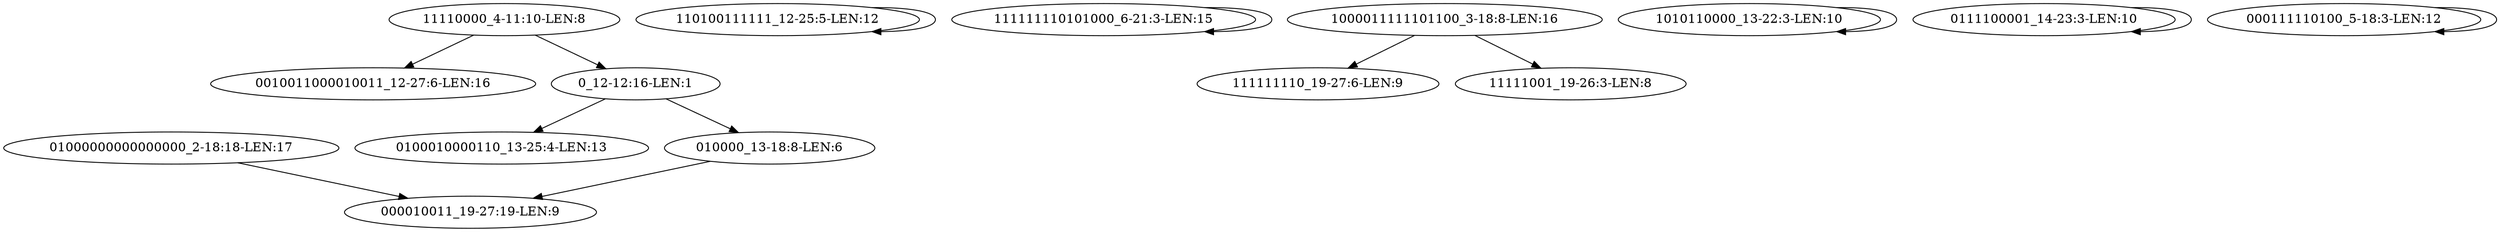 digraph G {
    "01000000000000000_2-18:18-LEN:17" -> "000010011_19-27:19-LEN:9";
    "110100111111_12-25:5-LEN:12" -> "110100111111_12-25:5-LEN:12";
    "111111110101000_6-21:3-LEN:15" -> "111111110101000_6-21:3-LEN:15";
    "1000011111101100_3-18:8-LEN:16" -> "111111110_19-27:6-LEN:9";
    "1000011111101100_3-18:8-LEN:16" -> "11111001_19-26:3-LEN:8";
    "11110000_4-11:10-LEN:8" -> "0010011000010011_12-27:6-LEN:16";
    "11110000_4-11:10-LEN:8" -> "0_12-12:16-LEN:1";
    "1010110000_13-22:3-LEN:10" -> "1010110000_13-22:3-LEN:10";
    "0111100001_14-23:3-LEN:10" -> "0111100001_14-23:3-LEN:10";
    "0_12-12:16-LEN:1" -> "0100010000110_13-25:4-LEN:13";
    "0_12-12:16-LEN:1" -> "010000_13-18:8-LEN:6";
    "010000_13-18:8-LEN:6" -> "000010011_19-27:19-LEN:9";
    "000111110100_5-18:3-LEN:12" -> "000111110100_5-18:3-LEN:12";
}
